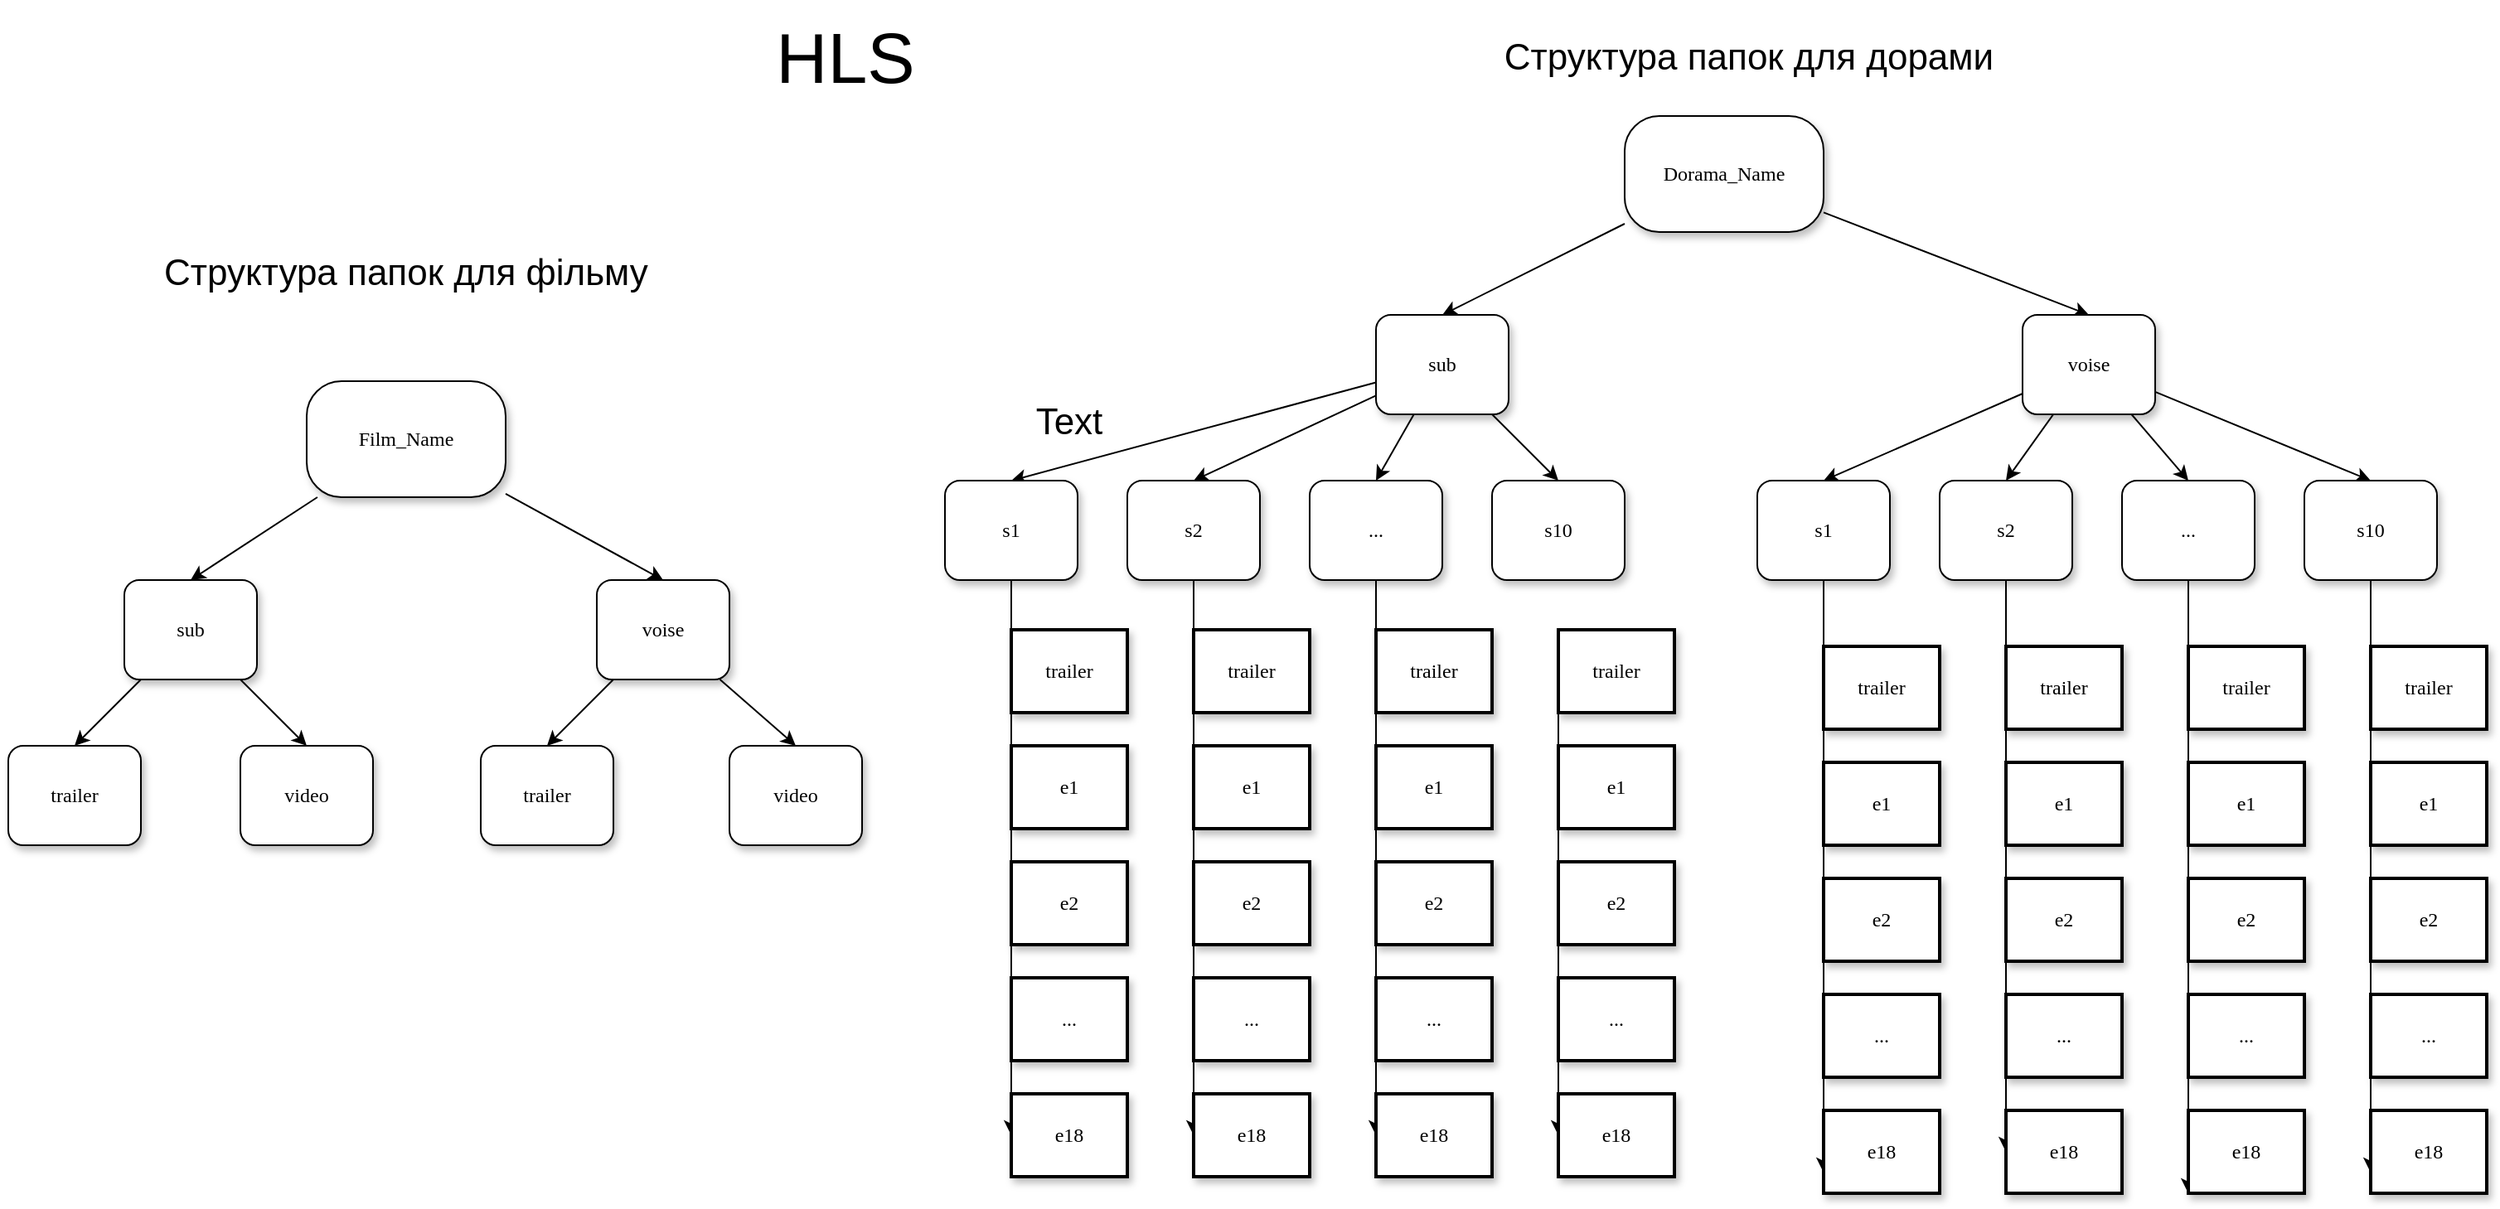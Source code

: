 <mxfile version="16.6.4" type="github">
  <diagram name="Page-1" id="10a91c8b-09ff-31b1-d368-03940ed4cc9e">
    <mxGraphModel dx="2996" dy="1057" grid="1" gridSize="10" guides="1" tooltips="1" connect="1" arrows="1" fold="1" page="1" pageScale="1" pageWidth="1100" pageHeight="850" background="none" math="0" shadow="0">
      <root>
        <mxCell id="0" />
        <mxCell id="1" parent="0" />
        <mxCell id="kkSLmu_Uq5GEiado8GIk-3" style="edgeStyle=none;rounded=0;orthogonalLoop=1;jettySize=auto;html=1;entryX=0.5;entryY=0;entryDx=0;entryDy=0;" edge="1" parent="1" source="62893188c0fa7362-1" target="62893188c0fa7362-2">
          <mxGeometry relative="1" as="geometry" />
        </mxCell>
        <mxCell id="kkSLmu_Uq5GEiado8GIk-4" style="edgeStyle=none;rounded=0;orthogonalLoop=1;jettySize=auto;html=1;entryX=0.5;entryY=0;entryDx=0;entryDy=0;" edge="1" parent="1" source="62893188c0fa7362-1" target="62893188c0fa7362-3">
          <mxGeometry relative="1" as="geometry" />
        </mxCell>
        <mxCell id="62893188c0fa7362-1" value="Dorama_Name" style="whiteSpace=wrap;html=1;rounded=1;shadow=1;labelBackgroundColor=none;strokeWidth=1;fontFamily=Verdana;fontSize=12;align=center;arcSize=30;" parent="1" vertex="1">
          <mxGeometry x="495" y="100" width="120" height="70" as="geometry" />
        </mxCell>
        <mxCell id="kkSLmu_Uq5GEiado8GIk-17" style="edgeStyle=none;rounded=0;orthogonalLoop=1;jettySize=auto;html=1;entryX=0.5;entryY=0;entryDx=0;entryDy=0;" edge="1" parent="1" source="62893188c0fa7362-2" target="kkSLmu_Uq5GEiado8GIk-13">
          <mxGeometry relative="1" as="geometry" />
        </mxCell>
        <mxCell id="kkSLmu_Uq5GEiado8GIk-18" style="edgeStyle=none;rounded=0;orthogonalLoop=1;jettySize=auto;html=1;entryX=0.5;entryY=0;entryDx=0;entryDy=0;" edge="1" parent="1" source="62893188c0fa7362-2" target="kkSLmu_Uq5GEiado8GIk-14">
          <mxGeometry relative="1" as="geometry" />
        </mxCell>
        <mxCell id="kkSLmu_Uq5GEiado8GIk-19" style="edgeStyle=none;rounded=0;orthogonalLoop=1;jettySize=auto;html=1;entryX=0.5;entryY=0;entryDx=0;entryDy=0;" edge="1" parent="1" source="62893188c0fa7362-2" target="kkSLmu_Uq5GEiado8GIk-15">
          <mxGeometry relative="1" as="geometry" />
        </mxCell>
        <mxCell id="kkSLmu_Uq5GEiado8GIk-20" style="edgeStyle=none;rounded=0;orthogonalLoop=1;jettySize=auto;html=1;entryX=0.5;entryY=0;entryDx=0;entryDy=0;" edge="1" parent="1" source="62893188c0fa7362-2" target="kkSLmu_Uq5GEiado8GIk-16">
          <mxGeometry relative="1" as="geometry" />
        </mxCell>
        <mxCell id="62893188c0fa7362-2" value="sub" style="whiteSpace=wrap;html=1;rounded=1;shadow=1;labelBackgroundColor=none;strokeWidth=1;fontFamily=Verdana;fontSize=12;align=center;" parent="1" vertex="1">
          <mxGeometry x="345" y="220" width="80" height="60" as="geometry" />
        </mxCell>
        <mxCell id="kkSLmu_Uq5GEiado8GIk-9" style="edgeStyle=none;rounded=0;orthogonalLoop=1;jettySize=auto;html=1;entryX=0.5;entryY=0;entryDx=0;entryDy=0;" edge="1" parent="1" source="62893188c0fa7362-3" target="kkSLmu_Uq5GEiado8GIk-5">
          <mxGeometry relative="1" as="geometry" />
        </mxCell>
        <mxCell id="kkSLmu_Uq5GEiado8GIk-10" style="edgeStyle=none;rounded=0;orthogonalLoop=1;jettySize=auto;html=1;entryX=0.5;entryY=0;entryDx=0;entryDy=0;" edge="1" parent="1" source="62893188c0fa7362-3" target="kkSLmu_Uq5GEiado8GIk-6">
          <mxGeometry relative="1" as="geometry" />
        </mxCell>
        <mxCell id="kkSLmu_Uq5GEiado8GIk-11" style="edgeStyle=none;rounded=0;orthogonalLoop=1;jettySize=auto;html=1;entryX=0.5;entryY=0;entryDx=0;entryDy=0;" edge="1" parent="1" source="62893188c0fa7362-3" target="kkSLmu_Uq5GEiado8GIk-7">
          <mxGeometry relative="1" as="geometry" />
        </mxCell>
        <mxCell id="kkSLmu_Uq5GEiado8GIk-12" style="edgeStyle=none;rounded=0;orthogonalLoop=1;jettySize=auto;html=1;entryX=0.5;entryY=0;entryDx=0;entryDy=0;" edge="1" parent="1" source="62893188c0fa7362-3" target="kkSLmu_Uq5GEiado8GIk-8">
          <mxGeometry relative="1" as="geometry" />
        </mxCell>
        <mxCell id="62893188c0fa7362-3" value="voise" style="whiteSpace=wrap;html=1;rounded=1;shadow=1;labelBackgroundColor=none;strokeWidth=1;fontFamily=Verdana;fontSize=12;align=center;" parent="1" vertex="1">
          <mxGeometry x="735" y="220" width="80" height="60" as="geometry" />
        </mxCell>
        <mxCell id="62893188c0fa7362-21" value="trailer" style="whiteSpace=wrap;html=1;rounded=0;shadow=1;labelBackgroundColor=none;strokeWidth=2;fontFamily=Verdana;fontSize=12;align=center;" parent="1" vertex="1">
          <mxGeometry x="615" y="420" width="70" height="50" as="geometry" />
        </mxCell>
        <mxCell id="kkSLmu_Uq5GEiado8GIk-21" style="edgeStyle=none;rounded=0;orthogonalLoop=1;jettySize=auto;html=1;entryX=0;entryY=0.75;entryDx=0;entryDy=0;" edge="1" parent="1" source="kkSLmu_Uq5GEiado8GIk-5" target="kkSLmu_Uq5GEiado8GIk-25">
          <mxGeometry relative="1" as="geometry">
            <mxPoint x="615" y="760" as="targetPoint" />
          </mxGeometry>
        </mxCell>
        <mxCell id="kkSLmu_Uq5GEiado8GIk-5" value="s1" style="whiteSpace=wrap;html=1;rounded=1;shadow=1;labelBackgroundColor=none;strokeWidth=1;fontFamily=Verdana;fontSize=12;align=center;" vertex="1" parent="1">
          <mxGeometry x="575" y="320" width="80" height="60" as="geometry" />
        </mxCell>
        <mxCell id="kkSLmu_Uq5GEiado8GIk-41" style="edgeStyle=none;rounded=0;orthogonalLoop=1;jettySize=auto;html=1;entryX=0;entryY=0.5;entryDx=0;entryDy=0;" edge="1" parent="1" source="kkSLmu_Uq5GEiado8GIk-6" target="kkSLmu_Uq5GEiado8GIk-30">
          <mxGeometry relative="1" as="geometry" />
        </mxCell>
        <mxCell id="kkSLmu_Uq5GEiado8GIk-6" value="s2" style="whiteSpace=wrap;html=1;rounded=1;shadow=1;labelBackgroundColor=none;strokeWidth=1;fontFamily=Verdana;fontSize=12;align=center;" vertex="1" parent="1">
          <mxGeometry x="685" y="320" width="80" height="60" as="geometry" />
        </mxCell>
        <mxCell id="kkSLmu_Uq5GEiado8GIk-42" style="edgeStyle=none;rounded=0;orthogonalLoop=1;jettySize=auto;html=1;entryX=0;entryY=1;entryDx=0;entryDy=0;" edge="1" parent="1" source="kkSLmu_Uq5GEiado8GIk-7" target="kkSLmu_Uq5GEiado8GIk-35">
          <mxGeometry relative="1" as="geometry" />
        </mxCell>
        <mxCell id="kkSLmu_Uq5GEiado8GIk-7" value="..." style="whiteSpace=wrap;html=1;rounded=1;shadow=1;labelBackgroundColor=none;strokeWidth=1;fontFamily=Verdana;fontSize=12;align=center;" vertex="1" parent="1">
          <mxGeometry x="795" y="320" width="80" height="60" as="geometry" />
        </mxCell>
        <mxCell id="kkSLmu_Uq5GEiado8GIk-43" style="edgeStyle=none;rounded=0;orthogonalLoop=1;jettySize=auto;html=1;entryX=0;entryY=0.75;entryDx=0;entryDy=0;" edge="1" parent="1" source="kkSLmu_Uq5GEiado8GIk-8" target="kkSLmu_Uq5GEiado8GIk-40">
          <mxGeometry relative="1" as="geometry">
            <mxPoint x="945" y="760" as="targetPoint" />
          </mxGeometry>
        </mxCell>
        <mxCell id="kkSLmu_Uq5GEiado8GIk-8" value="s10" style="whiteSpace=wrap;html=1;rounded=1;shadow=1;labelBackgroundColor=none;strokeWidth=1;fontFamily=Verdana;fontSize=12;align=center;" vertex="1" parent="1">
          <mxGeometry x="905" y="320" width="80" height="60" as="geometry" />
        </mxCell>
        <mxCell id="kkSLmu_Uq5GEiado8GIk-64" style="edgeStyle=none;rounded=0;orthogonalLoop=1;jettySize=auto;html=1;entryX=0;entryY=0.5;entryDx=0;entryDy=0;" edge="1" parent="1" source="kkSLmu_Uq5GEiado8GIk-13" target="kkSLmu_Uq5GEiado8GIk-48">
          <mxGeometry relative="1" as="geometry" />
        </mxCell>
        <mxCell id="kkSLmu_Uq5GEiado8GIk-13" value="s1" style="whiteSpace=wrap;html=1;rounded=1;shadow=1;labelBackgroundColor=none;strokeWidth=1;fontFamily=Verdana;fontSize=12;align=center;" vertex="1" parent="1">
          <mxGeometry x="85" y="320" width="80" height="60" as="geometry" />
        </mxCell>
        <mxCell id="kkSLmu_Uq5GEiado8GIk-65" style="edgeStyle=none;rounded=0;orthogonalLoop=1;jettySize=auto;html=1;entryX=0;entryY=0.5;entryDx=0;entryDy=0;" edge="1" parent="1" source="kkSLmu_Uq5GEiado8GIk-14" target="kkSLmu_Uq5GEiado8GIk-53">
          <mxGeometry relative="1" as="geometry" />
        </mxCell>
        <mxCell id="kkSLmu_Uq5GEiado8GIk-14" value="s2" style="whiteSpace=wrap;html=1;rounded=1;shadow=1;labelBackgroundColor=none;strokeWidth=1;fontFamily=Verdana;fontSize=12;align=center;" vertex="1" parent="1">
          <mxGeometry x="195" y="320" width="80" height="60" as="geometry" />
        </mxCell>
        <mxCell id="kkSLmu_Uq5GEiado8GIk-66" style="edgeStyle=none;rounded=0;orthogonalLoop=1;jettySize=auto;html=1;entryX=0;entryY=0.5;entryDx=0;entryDy=0;" edge="1" parent="1" source="kkSLmu_Uq5GEiado8GIk-15" target="kkSLmu_Uq5GEiado8GIk-58">
          <mxGeometry relative="1" as="geometry" />
        </mxCell>
        <mxCell id="kkSLmu_Uq5GEiado8GIk-15" value="..." style="whiteSpace=wrap;html=1;rounded=1;shadow=1;labelBackgroundColor=none;strokeWidth=1;fontFamily=Verdana;fontSize=12;align=center;" vertex="1" parent="1">
          <mxGeometry x="305" y="320" width="80" height="60" as="geometry" />
        </mxCell>
        <mxCell id="kkSLmu_Uq5GEiado8GIk-16" value="s10" style="whiteSpace=wrap;html=1;rounded=1;shadow=1;labelBackgroundColor=none;strokeWidth=1;fontFamily=Verdana;fontSize=12;align=center;" vertex="1" parent="1">
          <mxGeometry x="415" y="320" width="80" height="60" as="geometry" />
        </mxCell>
        <mxCell id="kkSLmu_Uq5GEiado8GIk-22" value="e1" style="whiteSpace=wrap;html=1;rounded=0;shadow=1;labelBackgroundColor=none;strokeWidth=2;fontFamily=Verdana;fontSize=12;align=center;" vertex="1" parent="1">
          <mxGeometry x="615" y="490" width="70" height="50" as="geometry" />
        </mxCell>
        <mxCell id="kkSLmu_Uq5GEiado8GIk-23" value="e2" style="whiteSpace=wrap;html=1;rounded=0;shadow=1;labelBackgroundColor=none;strokeWidth=2;fontFamily=Verdana;fontSize=12;align=center;" vertex="1" parent="1">
          <mxGeometry x="615" y="560" width="70" height="50" as="geometry" />
        </mxCell>
        <mxCell id="kkSLmu_Uq5GEiado8GIk-24" value="..." style="whiteSpace=wrap;html=1;rounded=0;shadow=1;labelBackgroundColor=none;strokeWidth=2;fontFamily=Verdana;fontSize=12;align=center;" vertex="1" parent="1">
          <mxGeometry x="615" y="630" width="70" height="50" as="geometry" />
        </mxCell>
        <mxCell id="kkSLmu_Uq5GEiado8GIk-25" value="e18" style="whiteSpace=wrap;html=1;rounded=0;shadow=1;labelBackgroundColor=none;strokeWidth=2;fontFamily=Verdana;fontSize=12;align=center;" vertex="1" parent="1">
          <mxGeometry x="615" y="700" width="70" height="50" as="geometry" />
        </mxCell>
        <mxCell id="kkSLmu_Uq5GEiado8GIk-26" value="trailer" style="whiteSpace=wrap;html=1;rounded=0;shadow=1;labelBackgroundColor=none;strokeWidth=2;fontFamily=Verdana;fontSize=12;align=center;" vertex="1" parent="1">
          <mxGeometry x="725" y="420" width="70" height="50" as="geometry" />
        </mxCell>
        <mxCell id="kkSLmu_Uq5GEiado8GIk-27" value="e1" style="whiteSpace=wrap;html=1;rounded=0;shadow=1;labelBackgroundColor=none;strokeWidth=2;fontFamily=Verdana;fontSize=12;align=center;" vertex="1" parent="1">
          <mxGeometry x="725" y="490" width="70" height="50" as="geometry" />
        </mxCell>
        <mxCell id="kkSLmu_Uq5GEiado8GIk-28" value="e2" style="whiteSpace=wrap;html=1;rounded=0;shadow=1;labelBackgroundColor=none;strokeWidth=2;fontFamily=Verdana;fontSize=12;align=center;" vertex="1" parent="1">
          <mxGeometry x="725" y="560" width="70" height="50" as="geometry" />
        </mxCell>
        <mxCell id="kkSLmu_Uq5GEiado8GIk-29" value="..." style="whiteSpace=wrap;html=1;rounded=0;shadow=1;labelBackgroundColor=none;strokeWidth=2;fontFamily=Verdana;fontSize=12;align=center;" vertex="1" parent="1">
          <mxGeometry x="725" y="630" width="70" height="50" as="geometry" />
        </mxCell>
        <mxCell id="kkSLmu_Uq5GEiado8GIk-30" value="e18" style="whiteSpace=wrap;html=1;rounded=0;shadow=1;labelBackgroundColor=none;strokeWidth=2;fontFamily=Verdana;fontSize=12;align=center;" vertex="1" parent="1">
          <mxGeometry x="725" y="700" width="70" height="50" as="geometry" />
        </mxCell>
        <mxCell id="kkSLmu_Uq5GEiado8GIk-31" value="trailer" style="whiteSpace=wrap;html=1;rounded=0;shadow=1;labelBackgroundColor=none;strokeWidth=2;fontFamily=Verdana;fontSize=12;align=center;" vertex="1" parent="1">
          <mxGeometry x="835" y="420" width="70" height="50" as="geometry" />
        </mxCell>
        <mxCell id="kkSLmu_Uq5GEiado8GIk-32" value="e1" style="whiteSpace=wrap;html=1;rounded=0;shadow=1;labelBackgroundColor=none;strokeWidth=2;fontFamily=Verdana;fontSize=12;align=center;" vertex="1" parent="1">
          <mxGeometry x="835" y="490" width="70" height="50" as="geometry" />
        </mxCell>
        <mxCell id="kkSLmu_Uq5GEiado8GIk-33" value="e2" style="whiteSpace=wrap;html=1;rounded=0;shadow=1;labelBackgroundColor=none;strokeWidth=2;fontFamily=Verdana;fontSize=12;align=center;" vertex="1" parent="1">
          <mxGeometry x="835" y="560" width="70" height="50" as="geometry" />
        </mxCell>
        <mxCell id="kkSLmu_Uq5GEiado8GIk-34" value="..." style="whiteSpace=wrap;html=1;rounded=0;shadow=1;labelBackgroundColor=none;strokeWidth=2;fontFamily=Verdana;fontSize=12;align=center;" vertex="1" parent="1">
          <mxGeometry x="835" y="630" width="70" height="50" as="geometry" />
        </mxCell>
        <mxCell id="kkSLmu_Uq5GEiado8GIk-35" value="e18" style="whiteSpace=wrap;html=1;rounded=0;shadow=1;labelBackgroundColor=none;strokeWidth=2;fontFamily=Verdana;fontSize=12;align=center;" vertex="1" parent="1">
          <mxGeometry x="835" y="700" width="70" height="50" as="geometry" />
        </mxCell>
        <mxCell id="kkSLmu_Uq5GEiado8GIk-36" value="trailer" style="whiteSpace=wrap;html=1;rounded=0;shadow=1;labelBackgroundColor=none;strokeWidth=2;fontFamily=Verdana;fontSize=12;align=center;" vertex="1" parent="1">
          <mxGeometry x="945" y="420" width="70" height="50" as="geometry" />
        </mxCell>
        <mxCell id="kkSLmu_Uq5GEiado8GIk-37" value="e1" style="whiteSpace=wrap;html=1;rounded=0;shadow=1;labelBackgroundColor=none;strokeWidth=2;fontFamily=Verdana;fontSize=12;align=center;" vertex="1" parent="1">
          <mxGeometry x="945" y="490" width="70" height="50" as="geometry" />
        </mxCell>
        <mxCell id="kkSLmu_Uq5GEiado8GIk-38" value="e2" style="whiteSpace=wrap;html=1;rounded=0;shadow=1;labelBackgroundColor=none;strokeWidth=2;fontFamily=Verdana;fontSize=12;align=center;" vertex="1" parent="1">
          <mxGeometry x="945" y="560" width="70" height="50" as="geometry" />
        </mxCell>
        <mxCell id="kkSLmu_Uq5GEiado8GIk-39" value="..." style="whiteSpace=wrap;html=1;rounded=0;shadow=1;labelBackgroundColor=none;strokeWidth=2;fontFamily=Verdana;fontSize=12;align=center;" vertex="1" parent="1">
          <mxGeometry x="945" y="630" width="70" height="50" as="geometry" />
        </mxCell>
        <mxCell id="kkSLmu_Uq5GEiado8GIk-40" value="e18" style="whiteSpace=wrap;html=1;rounded=0;shadow=1;labelBackgroundColor=none;strokeWidth=2;fontFamily=Verdana;fontSize=12;align=center;" vertex="1" parent="1">
          <mxGeometry x="945" y="700" width="70" height="50" as="geometry" />
        </mxCell>
        <mxCell id="kkSLmu_Uq5GEiado8GIk-44" value="trailer" style="whiteSpace=wrap;html=1;rounded=0;shadow=1;labelBackgroundColor=none;strokeWidth=2;fontFamily=Verdana;fontSize=12;align=center;" vertex="1" parent="1">
          <mxGeometry x="125" y="410" width="70" height="50" as="geometry" />
        </mxCell>
        <mxCell id="kkSLmu_Uq5GEiado8GIk-45" value="e1" style="whiteSpace=wrap;html=1;rounded=0;shadow=1;labelBackgroundColor=none;strokeWidth=2;fontFamily=Verdana;fontSize=12;align=center;" vertex="1" parent="1">
          <mxGeometry x="125" y="480" width="70" height="50" as="geometry" />
        </mxCell>
        <mxCell id="kkSLmu_Uq5GEiado8GIk-46" value="e2" style="whiteSpace=wrap;html=1;rounded=0;shadow=1;labelBackgroundColor=none;strokeWidth=2;fontFamily=Verdana;fontSize=12;align=center;" vertex="1" parent="1">
          <mxGeometry x="125" y="550" width="70" height="50" as="geometry" />
        </mxCell>
        <mxCell id="kkSLmu_Uq5GEiado8GIk-47" value="..." style="whiteSpace=wrap;html=1;rounded=0;shadow=1;labelBackgroundColor=none;strokeWidth=2;fontFamily=Verdana;fontSize=12;align=center;" vertex="1" parent="1">
          <mxGeometry x="125" y="620" width="70" height="50" as="geometry" />
        </mxCell>
        <mxCell id="kkSLmu_Uq5GEiado8GIk-48" value="e18" style="whiteSpace=wrap;html=1;rounded=0;shadow=1;labelBackgroundColor=none;strokeWidth=2;fontFamily=Verdana;fontSize=12;align=center;" vertex="1" parent="1">
          <mxGeometry x="125" y="690" width="70" height="50" as="geometry" />
        </mxCell>
        <mxCell id="kkSLmu_Uq5GEiado8GIk-49" value="trailer" style="whiteSpace=wrap;html=1;rounded=0;shadow=1;labelBackgroundColor=none;strokeWidth=2;fontFamily=Verdana;fontSize=12;align=center;" vertex="1" parent="1">
          <mxGeometry x="235" y="410" width="70" height="50" as="geometry" />
        </mxCell>
        <mxCell id="kkSLmu_Uq5GEiado8GIk-50" value="e1" style="whiteSpace=wrap;html=1;rounded=0;shadow=1;labelBackgroundColor=none;strokeWidth=2;fontFamily=Verdana;fontSize=12;align=center;" vertex="1" parent="1">
          <mxGeometry x="235" y="480" width="70" height="50" as="geometry" />
        </mxCell>
        <mxCell id="kkSLmu_Uq5GEiado8GIk-51" value="e2" style="whiteSpace=wrap;html=1;rounded=0;shadow=1;labelBackgroundColor=none;strokeWidth=2;fontFamily=Verdana;fontSize=12;align=center;" vertex="1" parent="1">
          <mxGeometry x="235" y="550" width="70" height="50" as="geometry" />
        </mxCell>
        <mxCell id="kkSLmu_Uq5GEiado8GIk-52" value="..." style="whiteSpace=wrap;html=1;rounded=0;shadow=1;labelBackgroundColor=none;strokeWidth=2;fontFamily=Verdana;fontSize=12;align=center;" vertex="1" parent="1">
          <mxGeometry x="235" y="620" width="70" height="50" as="geometry" />
        </mxCell>
        <mxCell id="kkSLmu_Uq5GEiado8GIk-53" value="e18" style="whiteSpace=wrap;html=1;rounded=0;shadow=1;labelBackgroundColor=none;strokeWidth=2;fontFamily=Verdana;fontSize=12;align=center;" vertex="1" parent="1">
          <mxGeometry x="235" y="690" width="70" height="50" as="geometry" />
        </mxCell>
        <mxCell id="kkSLmu_Uq5GEiado8GIk-54" value="trailer" style="whiteSpace=wrap;html=1;rounded=0;shadow=1;labelBackgroundColor=none;strokeWidth=2;fontFamily=Verdana;fontSize=12;align=center;" vertex="1" parent="1">
          <mxGeometry x="345" y="410" width="70" height="50" as="geometry" />
        </mxCell>
        <mxCell id="kkSLmu_Uq5GEiado8GIk-55" value="e1" style="whiteSpace=wrap;html=1;rounded=0;shadow=1;labelBackgroundColor=none;strokeWidth=2;fontFamily=Verdana;fontSize=12;align=center;" vertex="1" parent="1">
          <mxGeometry x="345" y="480" width="70" height="50" as="geometry" />
        </mxCell>
        <mxCell id="kkSLmu_Uq5GEiado8GIk-56" value="e2" style="whiteSpace=wrap;html=1;rounded=0;shadow=1;labelBackgroundColor=none;strokeWidth=2;fontFamily=Verdana;fontSize=12;align=center;" vertex="1" parent="1">
          <mxGeometry x="345" y="550" width="70" height="50" as="geometry" />
        </mxCell>
        <mxCell id="kkSLmu_Uq5GEiado8GIk-57" value="..." style="whiteSpace=wrap;html=1;rounded=0;shadow=1;labelBackgroundColor=none;strokeWidth=2;fontFamily=Verdana;fontSize=12;align=center;" vertex="1" parent="1">
          <mxGeometry x="345" y="620" width="70" height="50" as="geometry" />
        </mxCell>
        <mxCell id="kkSLmu_Uq5GEiado8GIk-58" value="e18" style="whiteSpace=wrap;html=1;rounded=0;shadow=1;labelBackgroundColor=none;strokeWidth=2;fontFamily=Verdana;fontSize=12;align=center;" vertex="1" parent="1">
          <mxGeometry x="345" y="690" width="70" height="50" as="geometry" />
        </mxCell>
        <mxCell id="kkSLmu_Uq5GEiado8GIk-67" style="edgeStyle=none;rounded=0;orthogonalLoop=1;jettySize=auto;html=1;exitX=0;exitY=0.25;exitDx=0;exitDy=0;entryX=0;entryY=0.5;entryDx=0;entryDy=0;" edge="1" parent="1" source="kkSLmu_Uq5GEiado8GIk-59" target="kkSLmu_Uq5GEiado8GIk-63">
          <mxGeometry relative="1" as="geometry" />
        </mxCell>
        <mxCell id="kkSLmu_Uq5GEiado8GIk-59" value="trailer" style="whiteSpace=wrap;html=1;rounded=0;shadow=1;labelBackgroundColor=none;strokeWidth=2;fontFamily=Verdana;fontSize=12;align=center;" vertex="1" parent="1">
          <mxGeometry x="455" y="410" width="70" height="50" as="geometry" />
        </mxCell>
        <mxCell id="kkSLmu_Uq5GEiado8GIk-60" value="e1" style="whiteSpace=wrap;html=1;rounded=0;shadow=1;labelBackgroundColor=none;strokeWidth=2;fontFamily=Verdana;fontSize=12;align=center;" vertex="1" parent="1">
          <mxGeometry x="455" y="480" width="70" height="50" as="geometry" />
        </mxCell>
        <mxCell id="kkSLmu_Uq5GEiado8GIk-61" value="e2" style="whiteSpace=wrap;html=1;rounded=0;shadow=1;labelBackgroundColor=none;strokeWidth=2;fontFamily=Verdana;fontSize=12;align=center;" vertex="1" parent="1">
          <mxGeometry x="455" y="550" width="70" height="50" as="geometry" />
        </mxCell>
        <mxCell id="kkSLmu_Uq5GEiado8GIk-62" value="..." style="whiteSpace=wrap;html=1;rounded=0;shadow=1;labelBackgroundColor=none;strokeWidth=2;fontFamily=Verdana;fontSize=12;align=center;" vertex="1" parent="1">
          <mxGeometry x="455" y="620" width="70" height="50" as="geometry" />
        </mxCell>
        <mxCell id="kkSLmu_Uq5GEiado8GIk-63" value="e18" style="whiteSpace=wrap;html=1;rounded=0;shadow=1;labelBackgroundColor=none;strokeWidth=2;fontFamily=Verdana;fontSize=12;align=center;" vertex="1" parent="1">
          <mxGeometry x="455" y="690" width="70" height="50" as="geometry" />
        </mxCell>
        <mxCell id="kkSLmu_Uq5GEiado8GIk-68" style="edgeStyle=none;rounded=0;orthogonalLoop=1;jettySize=auto;html=1;entryX=0.5;entryY=0;entryDx=0;entryDy=0;" edge="1" parent="1" source="kkSLmu_Uq5GEiado8GIk-70" target="kkSLmu_Uq5GEiado8GIk-75">
          <mxGeometry relative="1" as="geometry" />
        </mxCell>
        <mxCell id="kkSLmu_Uq5GEiado8GIk-69" style="edgeStyle=none;rounded=0;orthogonalLoop=1;jettySize=auto;html=1;entryX=0.5;entryY=0;entryDx=0;entryDy=0;" edge="1" parent="1" source="kkSLmu_Uq5GEiado8GIk-70" target="kkSLmu_Uq5GEiado8GIk-80">
          <mxGeometry relative="1" as="geometry" />
        </mxCell>
        <mxCell id="kkSLmu_Uq5GEiado8GIk-70" value="Film_Name" style="whiteSpace=wrap;html=1;rounded=1;shadow=1;labelBackgroundColor=none;strokeWidth=1;fontFamily=Verdana;fontSize=12;align=center;arcSize=30;" vertex="1" parent="1">
          <mxGeometry x="-300" y="260" width="120" height="70" as="geometry" />
        </mxCell>
        <mxCell id="kkSLmu_Uq5GEiado8GIk-143" style="edgeStyle=none;rounded=0;orthogonalLoop=1;jettySize=auto;html=1;entryX=0.5;entryY=0;entryDx=0;entryDy=0;" edge="1" parent="1" source="kkSLmu_Uq5GEiado8GIk-75" target="kkSLmu_Uq5GEiado8GIk-138">
          <mxGeometry relative="1" as="geometry" />
        </mxCell>
        <mxCell id="kkSLmu_Uq5GEiado8GIk-144" style="edgeStyle=none;rounded=0;orthogonalLoop=1;jettySize=auto;html=1;entryX=0.5;entryY=0;entryDx=0;entryDy=0;" edge="1" parent="1" source="kkSLmu_Uq5GEiado8GIk-75" target="kkSLmu_Uq5GEiado8GIk-137">
          <mxGeometry relative="1" as="geometry" />
        </mxCell>
        <mxCell id="kkSLmu_Uq5GEiado8GIk-75" value="sub" style="whiteSpace=wrap;html=1;rounded=1;shadow=1;labelBackgroundColor=none;strokeWidth=1;fontFamily=Verdana;fontSize=12;align=center;" vertex="1" parent="1">
          <mxGeometry x="-410" y="380" width="80" height="60" as="geometry" />
        </mxCell>
        <mxCell id="kkSLmu_Uq5GEiado8GIk-141" style="edgeStyle=none;rounded=0;orthogonalLoop=1;jettySize=auto;html=1;entryX=0.5;entryY=0;entryDx=0;entryDy=0;" edge="1" parent="1" source="kkSLmu_Uq5GEiado8GIk-80" target="kkSLmu_Uq5GEiado8GIk-139">
          <mxGeometry relative="1" as="geometry" />
        </mxCell>
        <mxCell id="kkSLmu_Uq5GEiado8GIk-142" style="edgeStyle=none;rounded=0;orthogonalLoop=1;jettySize=auto;html=1;entryX=0.5;entryY=0;entryDx=0;entryDy=0;" edge="1" parent="1" source="kkSLmu_Uq5GEiado8GIk-80" target="kkSLmu_Uq5GEiado8GIk-140">
          <mxGeometry relative="1" as="geometry" />
        </mxCell>
        <mxCell id="kkSLmu_Uq5GEiado8GIk-80" value="voise" style="whiteSpace=wrap;html=1;rounded=1;shadow=1;labelBackgroundColor=none;strokeWidth=1;fontFamily=Verdana;fontSize=12;align=center;" vertex="1" parent="1">
          <mxGeometry x="-125" y="380" width="80" height="60" as="geometry" />
        </mxCell>
        <mxCell id="kkSLmu_Uq5GEiado8GIk-137" value="trailer" style="whiteSpace=wrap;html=1;rounded=1;shadow=1;labelBackgroundColor=none;strokeWidth=1;fontFamily=Verdana;fontSize=12;align=center;" vertex="1" parent="1">
          <mxGeometry x="-480" y="480" width="80" height="60" as="geometry" />
        </mxCell>
        <mxCell id="kkSLmu_Uq5GEiado8GIk-138" value="video" style="whiteSpace=wrap;html=1;rounded=1;shadow=1;labelBackgroundColor=none;strokeWidth=1;fontFamily=Verdana;fontSize=12;align=center;" vertex="1" parent="1">
          <mxGeometry x="-340" y="480" width="80" height="60" as="geometry" />
        </mxCell>
        <mxCell id="kkSLmu_Uq5GEiado8GIk-139" value="trailer" style="whiteSpace=wrap;html=1;rounded=1;shadow=1;labelBackgroundColor=none;strokeWidth=1;fontFamily=Verdana;fontSize=12;align=center;" vertex="1" parent="1">
          <mxGeometry x="-195" y="480" width="80" height="60" as="geometry" />
        </mxCell>
        <mxCell id="kkSLmu_Uq5GEiado8GIk-140" value="video" style="whiteSpace=wrap;html=1;rounded=1;shadow=1;labelBackgroundColor=none;strokeWidth=1;fontFamily=Verdana;fontSize=12;align=center;" vertex="1" parent="1">
          <mxGeometry x="-45" y="480" width="80" height="60" as="geometry" />
        </mxCell>
        <mxCell id="kkSLmu_Uq5GEiado8GIk-145" value="&lt;font style=&quot;font-size: 22px&quot;&gt;Структура папок для фільму&lt;/font&gt;" style="text;html=1;strokeColor=none;fillColor=none;align=center;verticalAlign=middle;whiteSpace=wrap;rounded=0;" vertex="1" parent="1">
          <mxGeometry x="-420" y="180" width="360" height="30" as="geometry" />
        </mxCell>
        <mxCell id="kkSLmu_Uq5GEiado8GIk-146" value="&lt;font style=&quot;font-size: 22px&quot;&gt;Структура папок для дорами&lt;/font&gt;" style="text;html=1;strokeColor=none;fillColor=none;align=center;verticalAlign=middle;whiteSpace=wrap;rounded=0;" vertex="1" parent="1">
          <mxGeometry x="390" y="50" width="360" height="30" as="geometry" />
        </mxCell>
        <mxCell id="kkSLmu_Uq5GEiado8GIk-147" value="Text" style="text;html=1;strokeColor=none;fillColor=none;align=center;verticalAlign=middle;whiteSpace=wrap;rounded=0;fontSize=22;" vertex="1" parent="1">
          <mxGeometry x="130" y="270" width="60" height="30" as="geometry" />
        </mxCell>
        <mxCell id="kkSLmu_Uq5GEiado8GIk-148" value="&lt;font style=&quot;font-size: 43px&quot;&gt;HLS&lt;/font&gt;" style="text;html=1;strokeColor=none;fillColor=none;align=center;verticalAlign=middle;whiteSpace=wrap;rounded=0;fontSize=22;" vertex="1" parent="1">
          <mxGeometry x="-90" y="30" width="230" height="70" as="geometry" />
        </mxCell>
      </root>
    </mxGraphModel>
  </diagram>
</mxfile>
